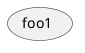 {
  "sha1": "qvxvxfzbdh6kbeh8lvb89rfncu4hfpp",
  "insertion": {
    "when": "2024-06-04T17:28:42.968Z",
    "user": "plantuml@gmail.com"
  }
}
@startuml
skinparam UsecaseBorderThickness 0.5
usecase foo1
@enduml
